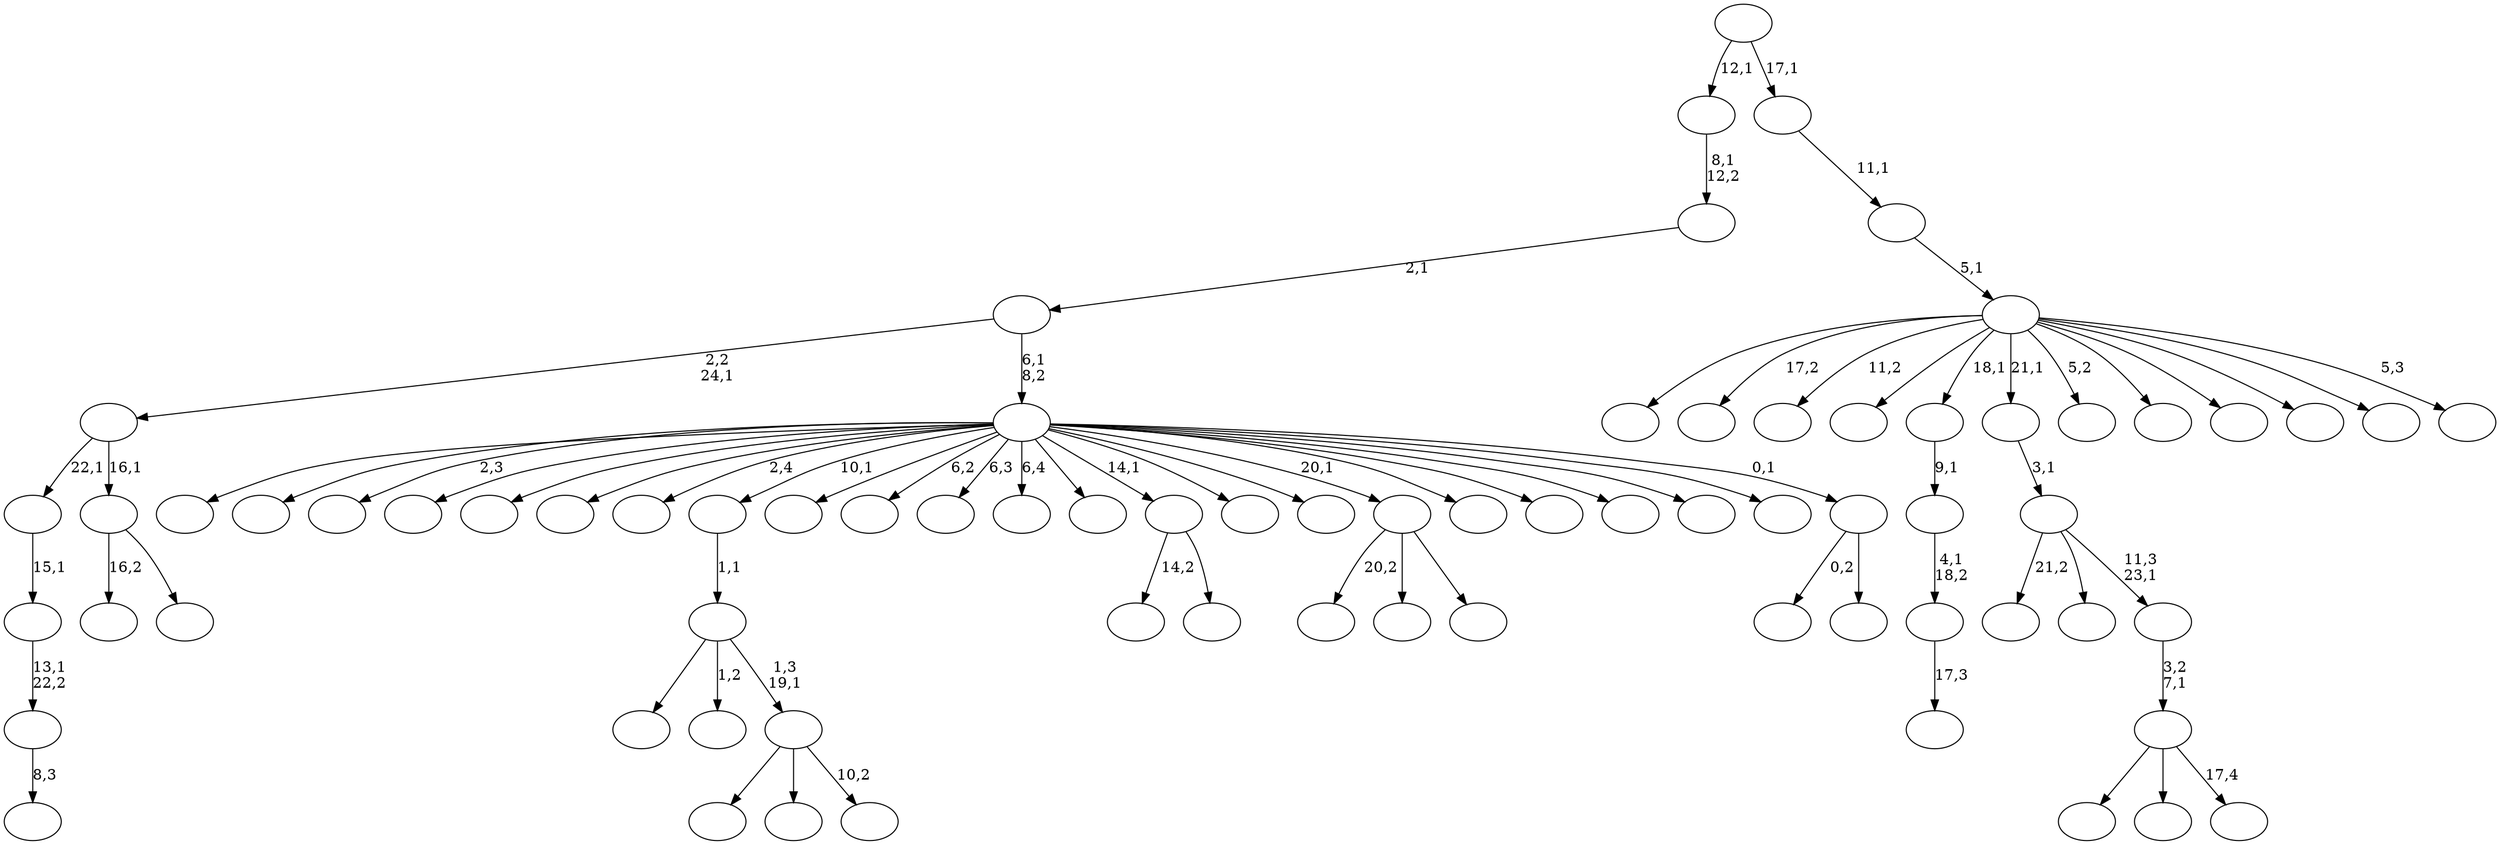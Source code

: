 digraph T {
	75 [label=""]
	74 [label=""]
	73 [label=""]
	72 [label=""]
	71 [label=""]
	70 [label=""]
	69 [label=""]
	68 [label=""]
	67 [label=""]
	66 [label=""]
	65 [label=""]
	64 [label=""]
	63 [label=""]
	62 [label=""]
	61 [label=""]
	60 [label=""]
	59 [label=""]
	58 [label=""]
	57 [label=""]
	56 [label=""]
	55 [label=""]
	54 [label=""]
	53 [label=""]
	52 [label=""]
	51 [label=""]
	50 [label=""]
	49 [label=""]
	48 [label=""]
	47 [label=""]
	46 [label=""]
	45 [label=""]
	44 [label=""]
	43 [label=""]
	42 [label=""]
	41 [label=""]
	40 [label=""]
	39 [label=""]
	38 [label=""]
	37 [label=""]
	36 [label=""]
	35 [label=""]
	34 [label=""]
	33 [label=""]
	32 [label=""]
	31 [label=""]
	30 [label=""]
	29 [label=""]
	28 [label=""]
	27 [label=""]
	26 [label=""]
	25 [label=""]
	24 [label=""]
	23 [label=""]
	22 [label=""]
	21 [label=""]
	20 [label=""]
	19 [label=""]
	18 [label=""]
	17 [label=""]
	16 [label=""]
	15 [label=""]
	14 [label=""]
	13 [label=""]
	12 [label=""]
	11 [label=""]
	10 [label=""]
	9 [label=""]
	8 [label=""]
	7 [label=""]
	6 [label=""]
	5 [label=""]
	4 [label=""]
	3 [label=""]
	2 [label=""]
	1 [label=""]
	0 [label=""]
	69 -> 70 [label="8,3"]
	68 -> 69 [label="13,1\n22,2"]
	67 -> 68 [label="15,1"]
	50 -> 75 [label=""]
	50 -> 58 [label=""]
	50 -> 51 [label="10,2"]
	49 -> 74 [label=""]
	49 -> 54 [label="1,2"]
	49 -> 50 [label="1,3\n19,1"]
	48 -> 49 [label="1,1"]
	40 -> 41 [label="17,3"]
	39 -> 40 [label="4,1\n18,2"]
	38 -> 39 [label="9,1"]
	33 -> 52 [label="14,2"]
	33 -> 34 [label=""]
	29 -> 57 [label="20,2"]
	29 -> 53 [label=""]
	29 -> 30 [label=""]
	27 -> 72 [label=""]
	27 -> 66 [label=""]
	27 -> 28 [label="17,4"]
	26 -> 27 [label="3,2\n7,1"]
	25 -> 64 [label="21,2"]
	25 -> 47 [label=""]
	25 -> 26 [label="11,3\n23,1"]
	24 -> 25 [label="3,1"]
	22 -> 37 [label="16,2"]
	22 -> 23 [label=""]
	21 -> 67 [label="22,1"]
	21 -> 22 [label="16,1"]
	9 -> 60 [label="0,2"]
	9 -> 10 [label=""]
	8 -> 73 [label=""]
	8 -> 63 [label=""]
	8 -> 62 [label="2,3"]
	8 -> 61 [label=""]
	8 -> 59 [label=""]
	8 -> 56 [label=""]
	8 -> 55 [label="2,4"]
	8 -> 48 [label="10,1"]
	8 -> 46 [label=""]
	8 -> 45 [label="6,2"]
	8 -> 42 [label="6,3"]
	8 -> 36 [label="6,4"]
	8 -> 35 [label=""]
	8 -> 33 [label="14,1"]
	8 -> 32 [label=""]
	8 -> 31 [label=""]
	8 -> 29 [label="20,1"]
	8 -> 20 [label=""]
	8 -> 17 [label=""]
	8 -> 16 [label=""]
	8 -> 14 [label=""]
	8 -> 12 [label=""]
	8 -> 9 [label="0,1"]
	7 -> 21 [label="2,2\n24,1"]
	7 -> 8 [label="6,1\n8,2"]
	6 -> 7 [label="2,1"]
	5 -> 6 [label="8,1\n12,2"]
	3 -> 71 [label=""]
	3 -> 65 [label="17,2"]
	3 -> 44 [label="11,2"]
	3 -> 43 [label=""]
	3 -> 38 [label="18,1"]
	3 -> 24 [label="21,1"]
	3 -> 19 [label="5,2"]
	3 -> 18 [label=""]
	3 -> 15 [label=""]
	3 -> 13 [label=""]
	3 -> 11 [label=""]
	3 -> 4 [label="5,3"]
	2 -> 3 [label="5,1"]
	1 -> 2 [label="11,1"]
	0 -> 5 [label="12,1"]
	0 -> 1 [label="17,1"]
}
